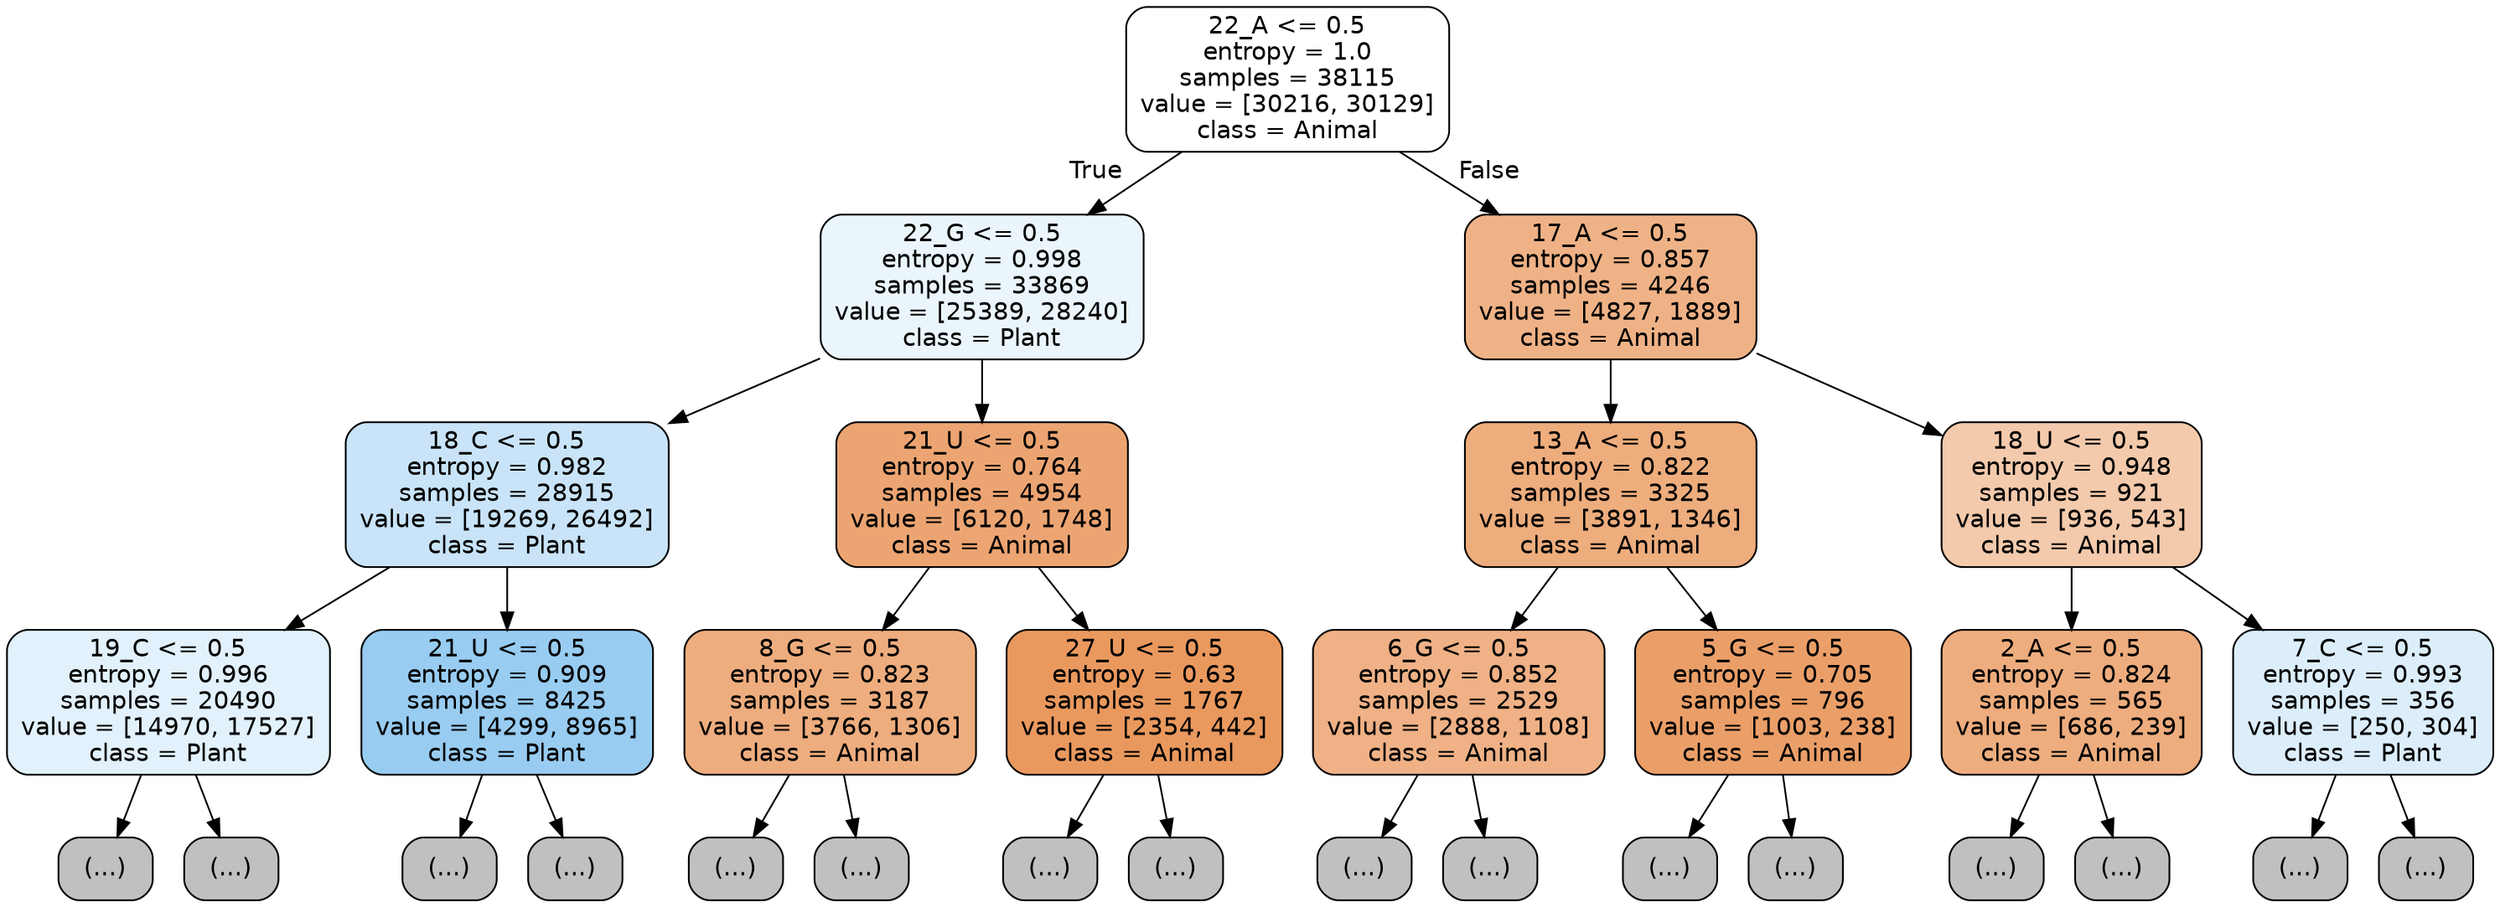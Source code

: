 digraph Tree {
node [shape=box, style="filled, rounded", color="black", fontname="helvetica"] ;
edge [fontname="helvetica"] ;
0 [label="22_A <= 0.5\nentropy = 1.0\nsamples = 38115\nvalue = [30216, 30129]\nclass = Animal", fillcolor="#fffffe"] ;
1 [label="22_G <= 0.5\nentropy = 0.998\nsamples = 33869\nvalue = [25389, 28240]\nclass = Plant", fillcolor="#ebf5fc"] ;
0 -> 1 [labeldistance=2.5, labelangle=45, headlabel="True"] ;
2 [label="18_C <= 0.5\nentropy = 0.982\nsamples = 28915\nvalue = [19269, 26492]\nclass = Plant", fillcolor="#c9e4f8"] ;
1 -> 2 ;
3 [label="19_C <= 0.5\nentropy = 0.996\nsamples = 20490\nvalue = [14970, 17527]\nclass = Plant", fillcolor="#e2f1fb"] ;
2 -> 3 ;
4 [label="(...)", fillcolor="#C0C0C0"] ;
3 -> 4 ;
7411 [label="(...)", fillcolor="#C0C0C0"] ;
3 -> 7411 ;
9876 [label="21_U <= 0.5\nentropy = 0.909\nsamples = 8425\nvalue = [4299, 8965]\nclass = Plant", fillcolor="#98ccf1"] ;
2 -> 9876 ;
9877 [label="(...)", fillcolor="#C0C0C0"] ;
9876 -> 9877 ;
12322 [label="(...)", fillcolor="#C0C0C0"] ;
9876 -> 12322 ;
12893 [label="21_U <= 0.5\nentropy = 0.764\nsamples = 4954\nvalue = [6120, 1748]\nclass = Animal", fillcolor="#eca572"] ;
1 -> 12893 ;
12894 [label="8_G <= 0.5\nentropy = 0.823\nsamples = 3187\nvalue = [3766, 1306]\nclass = Animal", fillcolor="#eead7e"] ;
12893 -> 12894 ;
12895 [label="(...)", fillcolor="#C0C0C0"] ;
12894 -> 12895 ;
13808 [label="(...)", fillcolor="#C0C0C0"] ;
12894 -> 13808 ;
14217 [label="27_U <= 0.5\nentropy = 0.63\nsamples = 1767\nvalue = [2354, 442]\nclass = Animal", fillcolor="#ea995e"] ;
12893 -> 14217 ;
14218 [label="(...)", fillcolor="#C0C0C0"] ;
14217 -> 14218 ;
14799 [label="(...)", fillcolor="#C0C0C0"] ;
14217 -> 14799 ;
14802 [label="17_A <= 0.5\nentropy = 0.857\nsamples = 4246\nvalue = [4827, 1889]\nclass = Animal", fillcolor="#efb286"] ;
0 -> 14802 [labeldistance=2.5, labelangle=-45, headlabel="False"] ;
14803 [label="13_A <= 0.5\nentropy = 0.822\nsamples = 3325\nvalue = [3891, 1346]\nclass = Animal", fillcolor="#eead7d"] ;
14802 -> 14803 ;
14804 [label="6_G <= 0.5\nentropy = 0.852\nsamples = 2529\nvalue = [2888, 1108]\nclass = Animal", fillcolor="#efb185"] ;
14803 -> 14804 ;
14805 [label="(...)", fillcolor="#C0C0C0"] ;
14804 -> 14805 ;
15660 [label="(...)", fillcolor="#C0C0C0"] ;
14804 -> 15660 ;
15955 [label="5_G <= 0.5\nentropy = 0.705\nsamples = 796\nvalue = [1003, 238]\nclass = Animal", fillcolor="#eb9f68"] ;
14803 -> 15955 ;
15956 [label="(...)", fillcolor="#C0C0C0"] ;
15955 -> 15956 ;
16233 [label="(...)", fillcolor="#C0C0C0"] ;
15955 -> 16233 ;
16310 [label="18_U <= 0.5\nentropy = 0.948\nsamples = 921\nvalue = [936, 543]\nclass = Animal", fillcolor="#f4caac"] ;
14802 -> 16310 ;
16311 [label="2_A <= 0.5\nentropy = 0.824\nsamples = 565\nvalue = [686, 239]\nclass = Animal", fillcolor="#eead7e"] ;
16310 -> 16311 ;
16312 [label="(...)", fillcolor="#C0C0C0"] ;
16311 -> 16312 ;
16565 [label="(...)", fillcolor="#C0C0C0"] ;
16311 -> 16565 ;
16636 [label="7_C <= 0.5\nentropy = 0.993\nsamples = 356\nvalue = [250, 304]\nclass = Plant", fillcolor="#dceefa"] ;
16310 -> 16636 ;
16637 [label="(...)", fillcolor="#C0C0C0"] ;
16636 -> 16637 ;
16726 [label="(...)", fillcolor="#C0C0C0"] ;
16636 -> 16726 ;
}
